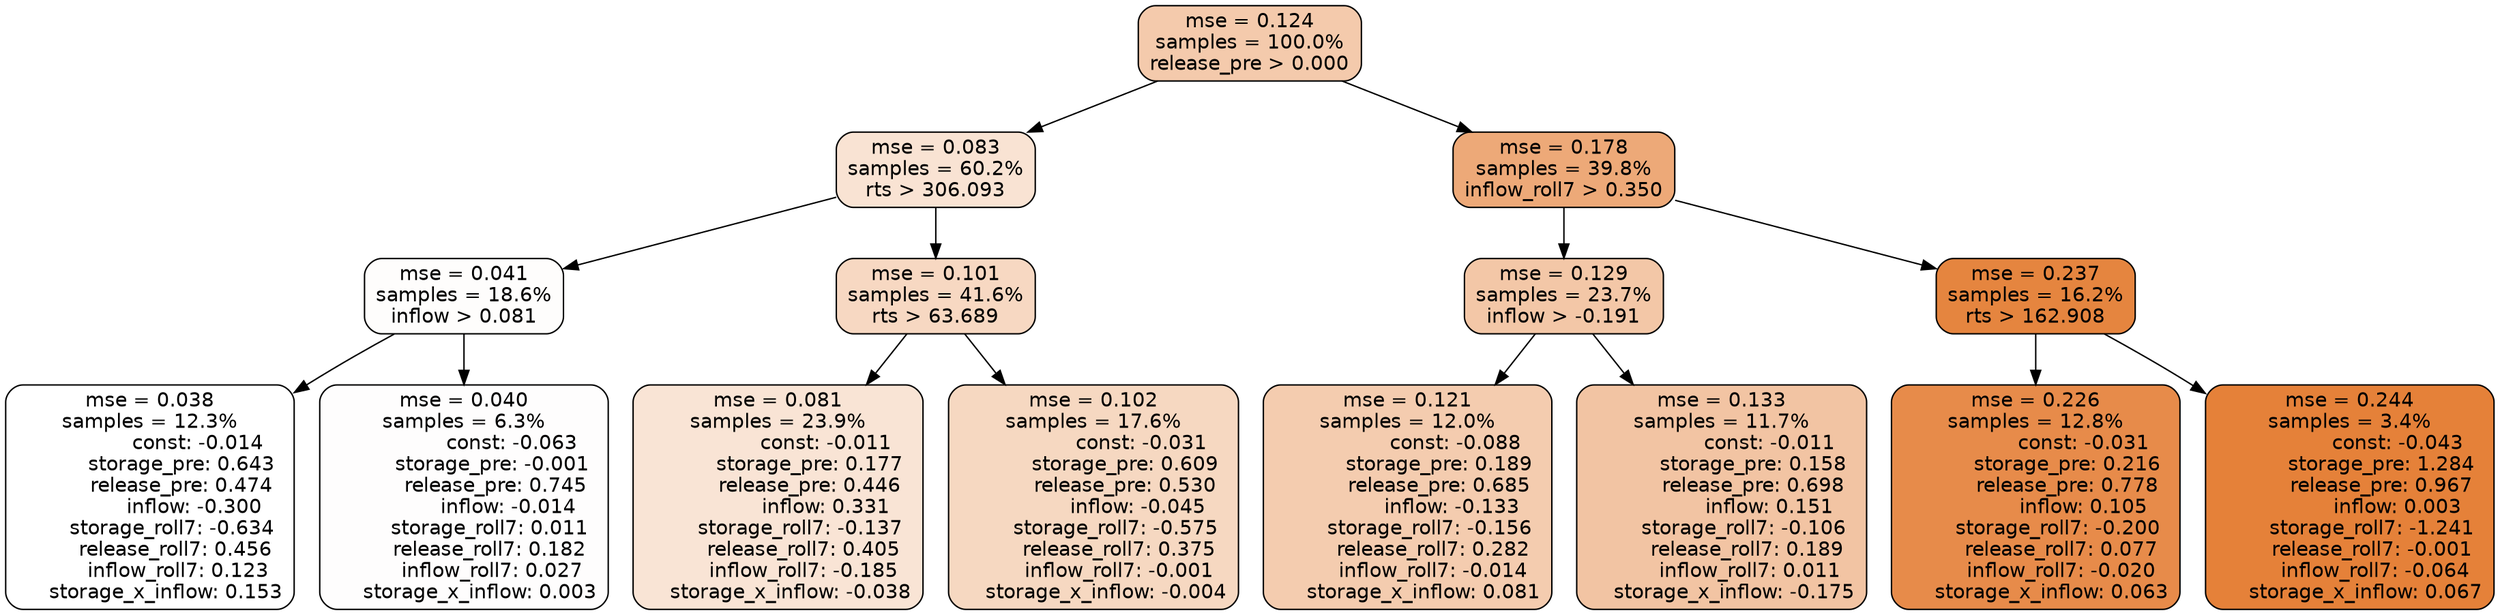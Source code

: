 digraph tree {
node [shape=rectangle, style="filled, rounded", color="black", fontname=helvetica] ;
edge [fontname=helvetica] ;
	"0" [label="mse = 0.124
samples = 100.0%
release_pre > 0.000", fillcolor="#f4caac"]
	"1" [label="mse = 0.083
samples = 60.2%
rts > 306.093", fillcolor="#f9e3d3"]
	"8" [label="mse = 0.178
samples = 39.8%
inflow_roll7 > 0.350", fillcolor="#eda978"]
	"5" [label="mse = 0.041
samples = 18.6%
inflow > 0.081", fillcolor="#fefdfc"]
	"2" [label="mse = 0.101
samples = 41.6%
rts > 63.689", fillcolor="#f7d8c2"]
	"9" [label="mse = 0.129
samples = 23.7%
inflow > -0.191", fillcolor="#f3c7a7"]
	"12" [label="mse = 0.237
samples = 16.2%
rts > 162.908", fillcolor="#e5853f"]
	"6" [label="mse = 0.038
samples = 12.3%
               const: -0.014
          storage_pre: 0.643
          release_pre: 0.474
              inflow: -0.300
       storage_roll7: -0.634
        release_roll7: 0.456
         inflow_roll7: 0.123
     storage_x_inflow: 0.153", fillcolor="#ffffff"]
	"7" [label="mse = 0.040
samples = 6.3%
               const: -0.063
         storage_pre: -0.001
          release_pre: 0.745
              inflow: -0.014
        storage_roll7: 0.011
        release_roll7: 0.182
         inflow_roll7: 0.027
     storage_x_inflow: 0.003", fillcolor="#fefdfd"]
	"3" [label="mse = 0.081
samples = 23.9%
               const: -0.011
          storage_pre: 0.177
          release_pre: 0.446
               inflow: 0.331
       storage_roll7: -0.137
        release_roll7: 0.405
        inflow_roll7: -0.185
    storage_x_inflow: -0.038", fillcolor="#f9e4d5"]
	"4" [label="mse = 0.102
samples = 17.6%
               const: -0.031
          storage_pre: 0.609
          release_pre: 0.530
              inflow: -0.045
       storage_roll7: -0.575
        release_roll7: 0.375
        inflow_roll7: -0.001
    storage_x_inflow: -0.004", fillcolor="#f6d8c1"]
	"10" [label="mse = 0.121
samples = 12.0%
               const: -0.088
          storage_pre: 0.189
          release_pre: 0.685
              inflow: -0.133
       storage_roll7: -0.156
        release_roll7: 0.282
        inflow_roll7: -0.014
     storage_x_inflow: 0.081", fillcolor="#f4ccaf"]
	"11" [label="mse = 0.133
samples = 11.7%
               const: -0.011
          storage_pre: 0.158
          release_pre: 0.698
               inflow: 0.151
       storage_roll7: -0.106
        release_roll7: 0.189
         inflow_roll7: 0.011
    storage_x_inflow: -0.175", fillcolor="#f2c4a3"]
	"13" [label="mse = 0.226
samples = 12.8%
               const: -0.031
          storage_pre: 0.216
          release_pre: 0.778
               inflow: 0.105
       storage_roll7: -0.200
        release_roll7: 0.077
        inflow_roll7: -0.020
     storage_x_inflow: 0.063", fillcolor="#e78b4a"]
	"14" [label="mse = 0.244
samples = 3.4%
               const: -0.043
          storage_pre: 1.284
          release_pre: 0.967
               inflow: 0.003
       storage_roll7: -1.241
       release_roll7: -0.001
        inflow_roll7: -0.064
     storage_x_inflow: 0.067", fillcolor="#e58139"]

	"0" -> "1"
	"0" -> "8"
	"1" -> "2"
	"1" -> "5"
	"8" -> "9"
	"8" -> "12"
	"5" -> "6"
	"5" -> "7"
	"2" -> "3"
	"2" -> "4"
	"9" -> "10"
	"9" -> "11"
	"12" -> "13"
	"12" -> "14"
}